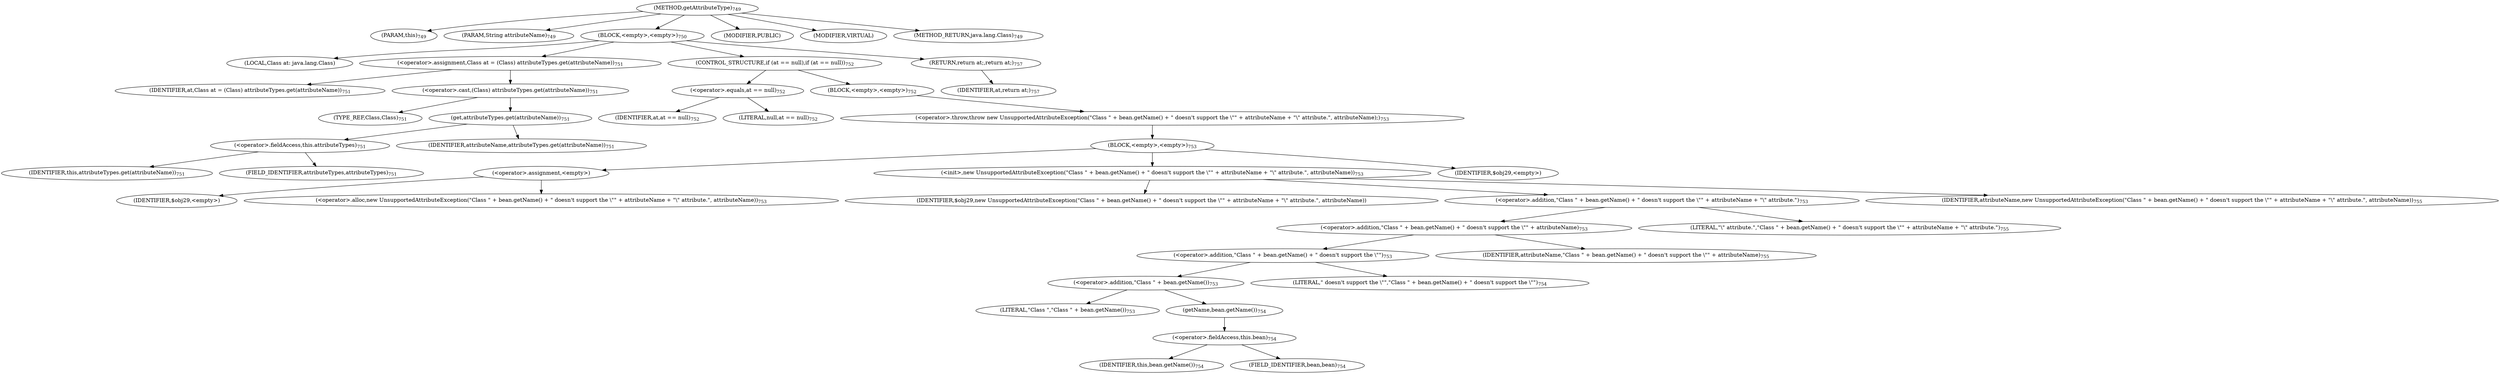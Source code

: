 digraph "getAttributeType" {  
"1719" [label = <(METHOD,getAttributeType)<SUB>749</SUB>> ]
"1720" [label = <(PARAM,this)<SUB>749</SUB>> ]
"1721" [label = <(PARAM,String attributeName)<SUB>749</SUB>> ]
"1722" [label = <(BLOCK,&lt;empty&gt;,&lt;empty&gt;)<SUB>750</SUB>> ]
"1723" [label = <(LOCAL,Class at: java.lang.Class)> ]
"1724" [label = <(&lt;operator&gt;.assignment,Class at = (Class) attributeTypes.get(attributeName))<SUB>751</SUB>> ]
"1725" [label = <(IDENTIFIER,at,Class at = (Class) attributeTypes.get(attributeName))<SUB>751</SUB>> ]
"1726" [label = <(&lt;operator&gt;.cast,(Class) attributeTypes.get(attributeName))<SUB>751</SUB>> ]
"1727" [label = <(TYPE_REF,Class,Class)<SUB>751</SUB>> ]
"1728" [label = <(get,attributeTypes.get(attributeName))<SUB>751</SUB>> ]
"1729" [label = <(&lt;operator&gt;.fieldAccess,this.attributeTypes)<SUB>751</SUB>> ]
"1730" [label = <(IDENTIFIER,this,attributeTypes.get(attributeName))<SUB>751</SUB>> ]
"1731" [label = <(FIELD_IDENTIFIER,attributeTypes,attributeTypes)<SUB>751</SUB>> ]
"1732" [label = <(IDENTIFIER,attributeName,attributeTypes.get(attributeName))<SUB>751</SUB>> ]
"1733" [label = <(CONTROL_STRUCTURE,if (at == null),if (at == null))<SUB>752</SUB>> ]
"1734" [label = <(&lt;operator&gt;.equals,at == null)<SUB>752</SUB>> ]
"1735" [label = <(IDENTIFIER,at,at == null)<SUB>752</SUB>> ]
"1736" [label = <(LITERAL,null,at == null)<SUB>752</SUB>> ]
"1737" [label = <(BLOCK,&lt;empty&gt;,&lt;empty&gt;)<SUB>752</SUB>> ]
"1738" [label = <(&lt;operator&gt;.throw,throw new UnsupportedAttributeException(&quot;Class &quot; + bean.getName() + &quot; doesn't support the \&quot;&quot; + attributeName + &quot;\&quot; attribute.&quot;, attributeName);)<SUB>753</SUB>> ]
"1739" [label = <(BLOCK,&lt;empty&gt;,&lt;empty&gt;)<SUB>753</SUB>> ]
"1740" [label = <(&lt;operator&gt;.assignment,&lt;empty&gt;)> ]
"1741" [label = <(IDENTIFIER,$obj29,&lt;empty&gt;)> ]
"1742" [label = <(&lt;operator&gt;.alloc,new UnsupportedAttributeException(&quot;Class &quot; + bean.getName() + &quot; doesn't support the \&quot;&quot; + attributeName + &quot;\&quot; attribute.&quot;, attributeName))<SUB>753</SUB>> ]
"1743" [label = <(&lt;init&gt;,new UnsupportedAttributeException(&quot;Class &quot; + bean.getName() + &quot; doesn't support the \&quot;&quot; + attributeName + &quot;\&quot; attribute.&quot;, attributeName))<SUB>753</SUB>> ]
"1744" [label = <(IDENTIFIER,$obj29,new UnsupportedAttributeException(&quot;Class &quot; + bean.getName() + &quot; doesn't support the \&quot;&quot; + attributeName + &quot;\&quot; attribute.&quot;, attributeName))> ]
"1745" [label = <(&lt;operator&gt;.addition,&quot;Class &quot; + bean.getName() + &quot; doesn't support the \&quot;&quot; + attributeName + &quot;\&quot; attribute.&quot;)<SUB>753</SUB>> ]
"1746" [label = <(&lt;operator&gt;.addition,&quot;Class &quot; + bean.getName() + &quot; doesn't support the \&quot;&quot; + attributeName)<SUB>753</SUB>> ]
"1747" [label = <(&lt;operator&gt;.addition,&quot;Class &quot; + bean.getName() + &quot; doesn't support the \&quot;&quot;)<SUB>753</SUB>> ]
"1748" [label = <(&lt;operator&gt;.addition,&quot;Class &quot; + bean.getName())<SUB>753</SUB>> ]
"1749" [label = <(LITERAL,&quot;Class &quot;,&quot;Class &quot; + bean.getName())<SUB>753</SUB>> ]
"1750" [label = <(getName,bean.getName())<SUB>754</SUB>> ]
"1751" [label = <(&lt;operator&gt;.fieldAccess,this.bean)<SUB>754</SUB>> ]
"1752" [label = <(IDENTIFIER,this,bean.getName())<SUB>754</SUB>> ]
"1753" [label = <(FIELD_IDENTIFIER,bean,bean)<SUB>754</SUB>> ]
"1754" [label = <(LITERAL,&quot; doesn't support the \&quot;&quot;,&quot;Class &quot; + bean.getName() + &quot; doesn't support the \&quot;&quot;)<SUB>754</SUB>> ]
"1755" [label = <(IDENTIFIER,attributeName,&quot;Class &quot; + bean.getName() + &quot; doesn't support the \&quot;&quot; + attributeName)<SUB>755</SUB>> ]
"1756" [label = <(LITERAL,&quot;\&quot; attribute.&quot;,&quot;Class &quot; + bean.getName() + &quot; doesn't support the \&quot;&quot; + attributeName + &quot;\&quot; attribute.&quot;)<SUB>755</SUB>> ]
"1757" [label = <(IDENTIFIER,attributeName,new UnsupportedAttributeException(&quot;Class &quot; + bean.getName() + &quot; doesn't support the \&quot;&quot; + attributeName + &quot;\&quot; attribute.&quot;, attributeName))<SUB>755</SUB>> ]
"1758" [label = <(IDENTIFIER,$obj29,&lt;empty&gt;)> ]
"1759" [label = <(RETURN,return at;,return at;)<SUB>757</SUB>> ]
"1760" [label = <(IDENTIFIER,at,return at;)<SUB>757</SUB>> ]
"1761" [label = <(MODIFIER,PUBLIC)> ]
"1762" [label = <(MODIFIER,VIRTUAL)> ]
"1763" [label = <(METHOD_RETURN,java.lang.Class)<SUB>749</SUB>> ]
  "1719" -> "1720" 
  "1719" -> "1721" 
  "1719" -> "1722" 
  "1719" -> "1761" 
  "1719" -> "1762" 
  "1719" -> "1763" 
  "1722" -> "1723" 
  "1722" -> "1724" 
  "1722" -> "1733" 
  "1722" -> "1759" 
  "1724" -> "1725" 
  "1724" -> "1726" 
  "1726" -> "1727" 
  "1726" -> "1728" 
  "1728" -> "1729" 
  "1728" -> "1732" 
  "1729" -> "1730" 
  "1729" -> "1731" 
  "1733" -> "1734" 
  "1733" -> "1737" 
  "1734" -> "1735" 
  "1734" -> "1736" 
  "1737" -> "1738" 
  "1738" -> "1739" 
  "1739" -> "1740" 
  "1739" -> "1743" 
  "1739" -> "1758" 
  "1740" -> "1741" 
  "1740" -> "1742" 
  "1743" -> "1744" 
  "1743" -> "1745" 
  "1743" -> "1757" 
  "1745" -> "1746" 
  "1745" -> "1756" 
  "1746" -> "1747" 
  "1746" -> "1755" 
  "1747" -> "1748" 
  "1747" -> "1754" 
  "1748" -> "1749" 
  "1748" -> "1750" 
  "1750" -> "1751" 
  "1751" -> "1752" 
  "1751" -> "1753" 
  "1759" -> "1760" 
}
